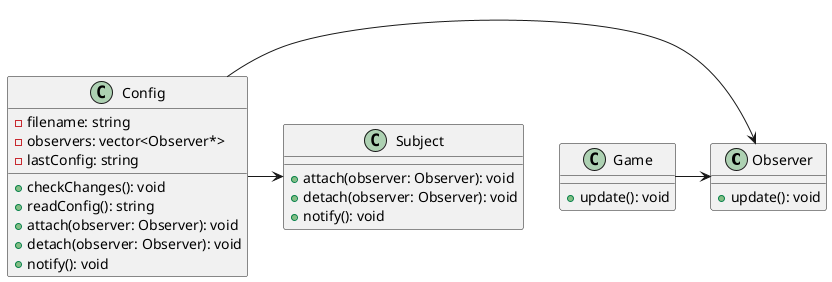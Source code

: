 @startuml

class Observer {
    +update(): void
}

class Subject {
    +attach(observer: Observer): void
    +detach(observer: Observer): void
    +notify(): void
}

class Config {
    -filename: string
    -observers: vector<Observer*>
    -lastConfig: string
    +checkChanges(): void
    +readConfig(): string
    +attach(observer: Observer): void
    +detach(observer: Observer): void
    +notify(): void
}

Config -> Subject
Config -> Observer
Game -> Observer

class Game {
    +update(): void
}

@enduml